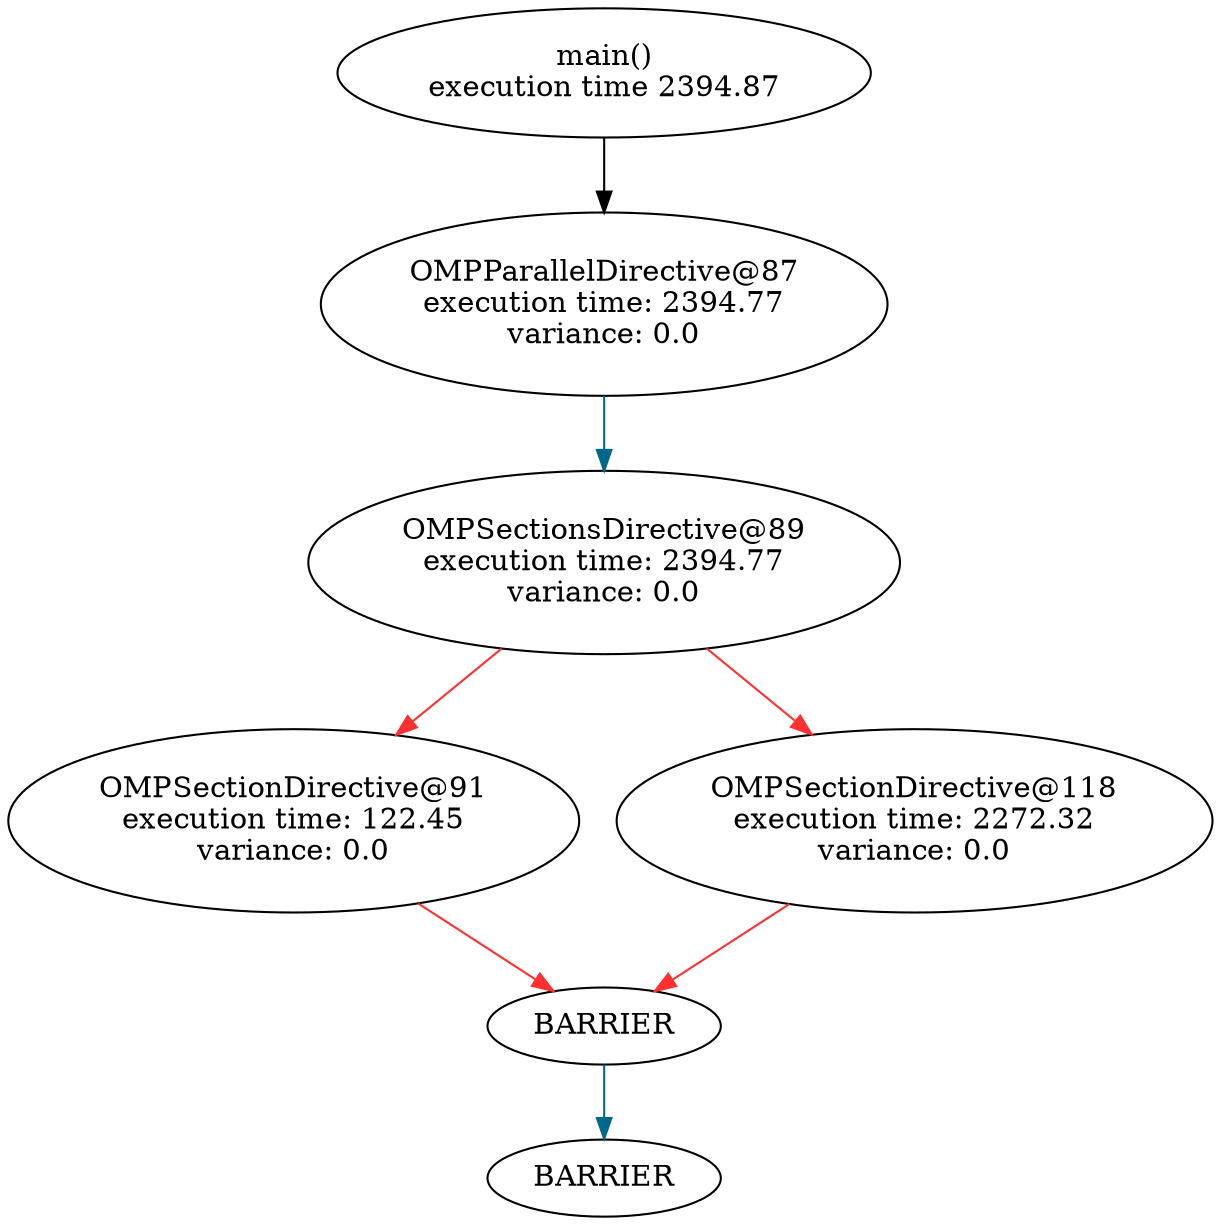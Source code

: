 digraph G {
	node [label="\N"];
	graph [bb="0,0,578,582"];
	68 [label="main()\nexecution time 2394.87", root=68, pos="286,551", width="3.5556", height="0.86111"];
	87 [label="OMPParallelDirective@87\nexecution time: 2394.77\nvariance: 0.0", root=68, pos="286,440", width="3.7778", height="1.2222"];
	89 [label="OMPSectionsDirective@89\nexecution time: 2394.77\nvariance: 0.0", root=68, pos="286,316", width="3.9444", height="1.2222"];
	91 [label="OMPSectionDirective@91\nexecution time: 122.45\nvariance: 0.0", root=68, pos="137,192", width="3.8056", height="1.2222"];
	"89_end" [label=BARRIER, root=68, pos="286,93", width="1.5556", height="0.51389"];
	118 [label="OMPSectionDirective@118\nexecution time: 2272.32\nvariance: 0.0", root=68, pos="435,192", width="3.9722", height="1.2222"];
	"87_end" [label=BARRIER, root=68, pos="286,19", width="1.5556", height="0.51389"];
	68 -> 87 [pos="e,286,484.23 286,519.78 286,511.86 286,503.11 286,494.39"];
	87 -> 89 [color=deepskyblue4, pos="e,286,360.34 286,395.93 286,387.72 286,379.04 286,370.56"];
	89 -> 91 [color=firebrick1, pos="e,186.4,233.11 236.39,274.71 222.94,263.52 208.27,251.31 194.43,239.8"];
	91 -> "89_end" [color=firebrick1, pos="e,260.83,109.72 196.75,152.3 215.6,139.78 235.77,126.38 252.15,115.49"];
	89 -> 118 [color=firebrick1, pos="e,385.35,233.32 335.61,274.71 348.99,263.58 363.57,251.44 377.35,239.98"];
	118 -> "89_end" [color=firebrick1, pos="e,311.01,109.62 374.83,152.02 356.02,139.52 335.94,126.18 319.64,115.35"];
	"89_end" -> "87_end" [color=deepskyblue4, pos="e,286,37.667 286,74.327 286,66.264 286,56.648 286,47.711"];
}
